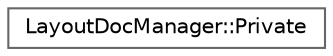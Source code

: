 digraph "Graphical Class Hierarchy"
{
 // INTERACTIVE_SVG=YES
 // LATEX_PDF_SIZE
  bgcolor="transparent";
  edge [fontname=Helvetica,fontsize=10,labelfontname=Helvetica,labelfontsize=10];
  node [fontname=Helvetica,fontsize=10,shape=box,height=0.2,width=0.4];
  rankdir="LR";
  Node0 [label="LayoutDocManager::Private",height=0.2,width=0.4,color="grey40", fillcolor="white", style="filled",URL="$d2/da4/class_layout_doc_manager_1_1_private.html",tooltip=" "];
}
